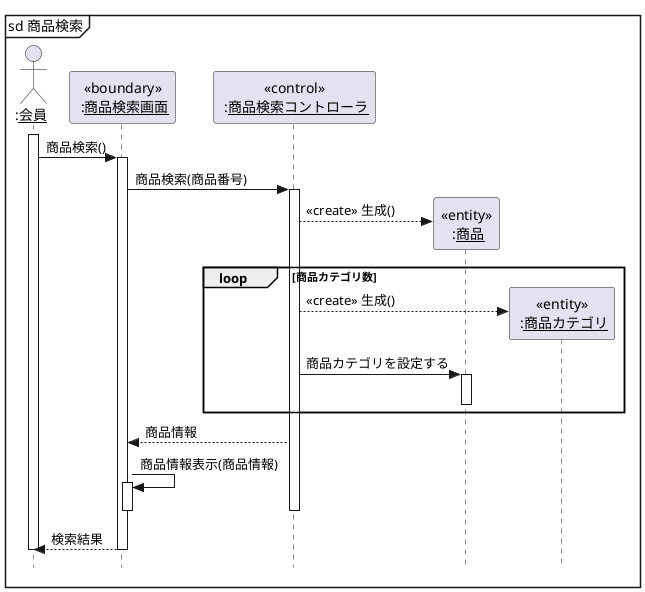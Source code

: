 @startuml 演習4-5
    hide footbox
    skinparam style strictuml

    actor ":<u>会員</u>" as person
    participant "<<boundary>>\n :<u>商品検索画面</u>" as boundary
    participant "<<control>>\n :<u>商品検索コントローラ</u>" as control

    mainframe sd 商品検索
        activate person
            person->boundary: 商品検索()
            activate boundary
                boundary->control: 商品検索(商品番号)
                activate control
                    create "<<entity>>\n :<u>商品</u>" as product
                    control-->product: <<create>> 生成()
                    loop 商品カテゴリ数
                        create "<<entity>>\n :<u>商品カテゴリ</u>" as category
                        control-->category:<<create>> 生成()
                        control->product: 商品カテゴリを設定する
                        activate product
                        deactivate product
                    end loop
                    boundary<--control:商品情報
                    boundary->boundary:  商品情報表示(商品情報)
                    activate boundary
                    deactivate boundary 
                deactivate control
                person<--boundary: 検索結果
            deactivate boundary
        deactivate person
@enduml